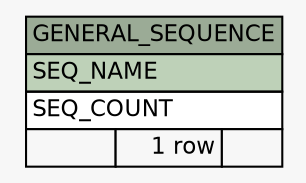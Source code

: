 // dot 2.28.0 on Windows 10 10.0
// SchemaSpy rev 590
digraph "GENERAL_SEQUENCE" {
  graph [
    rankdir="RL"
    bgcolor="#f7f7f7"
    nodesep="0.18"
    ranksep="0.46"
    fontname="Helvetica"
    fontsize="11"
  ];
  node [
    fontname="Helvetica"
    fontsize="11"
    shape="plaintext"
  ];
  edge [
    arrowsize="0.8"
  ];
  "GENERAL_SEQUENCE" [
    label=<
    <TABLE BORDER="0" CELLBORDER="1" CELLSPACING="0" BGCOLOR="#ffffff">
      <TR><TD COLSPAN="3" BGCOLOR="#9bab96" ALIGN="CENTER">GENERAL_SEQUENCE</TD></TR>
      <TR><TD PORT="SEQ_NAME" COLSPAN="3" BGCOLOR="#bed1b8" ALIGN="LEFT">SEQ_NAME</TD></TR>
      <TR><TD PORT="SEQ_COUNT" COLSPAN="3" ALIGN="LEFT">SEQ_COUNT</TD></TR>
      <TR><TD ALIGN="LEFT" BGCOLOR="#f7f7f7">  </TD><TD ALIGN="RIGHT" BGCOLOR="#f7f7f7">1 row</TD><TD ALIGN="RIGHT" BGCOLOR="#f7f7f7">  </TD></TR>
    </TABLE>>
    URL="tables/GENERAL_SEQUENCE.html"
    tooltip="GENERAL_SEQUENCE"
  ];
}
